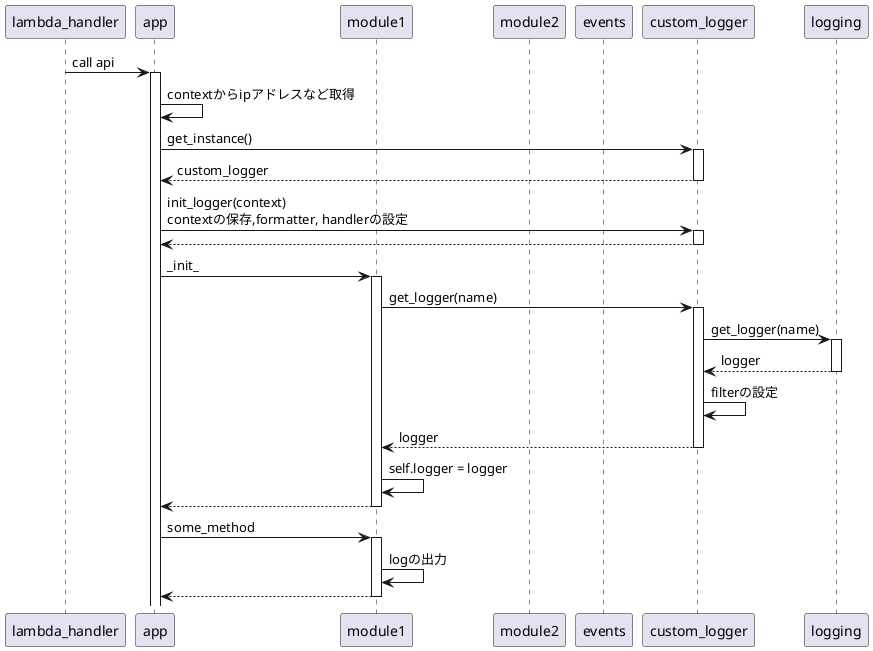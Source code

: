 @startuml
participant lambda_handler as handler
participant app as app
participant module1 as module1
participant module2 as module2
participant events as events
participant custom_logger as custom_logger

participant logging as logging

handler -> app: call api
activate app

  app -> app: contextからipアドレスなど取得

  app -> custom_logger: get_instance()
  activate custom_logger
  return custom_logger

  app -> custom_logger: init_logger(context)\ncontextの保存,formatter, handlerの設定
  activate custom_logger
  return

  app -> module1: _init_
  activate module1
    module1 -> custom_logger: get_logger(name)
      activate custom_logger
        custom_logger -> logging: get_logger(name)
        activate logging
        return logger
        custom_logger -> custom_logger: filterの設定
      return logger
      module1 -> module1: self.logger = logger
    return

  app -> module1: some_method
    activate module1
    module1 -> module1: logの出力
  return



@enduml